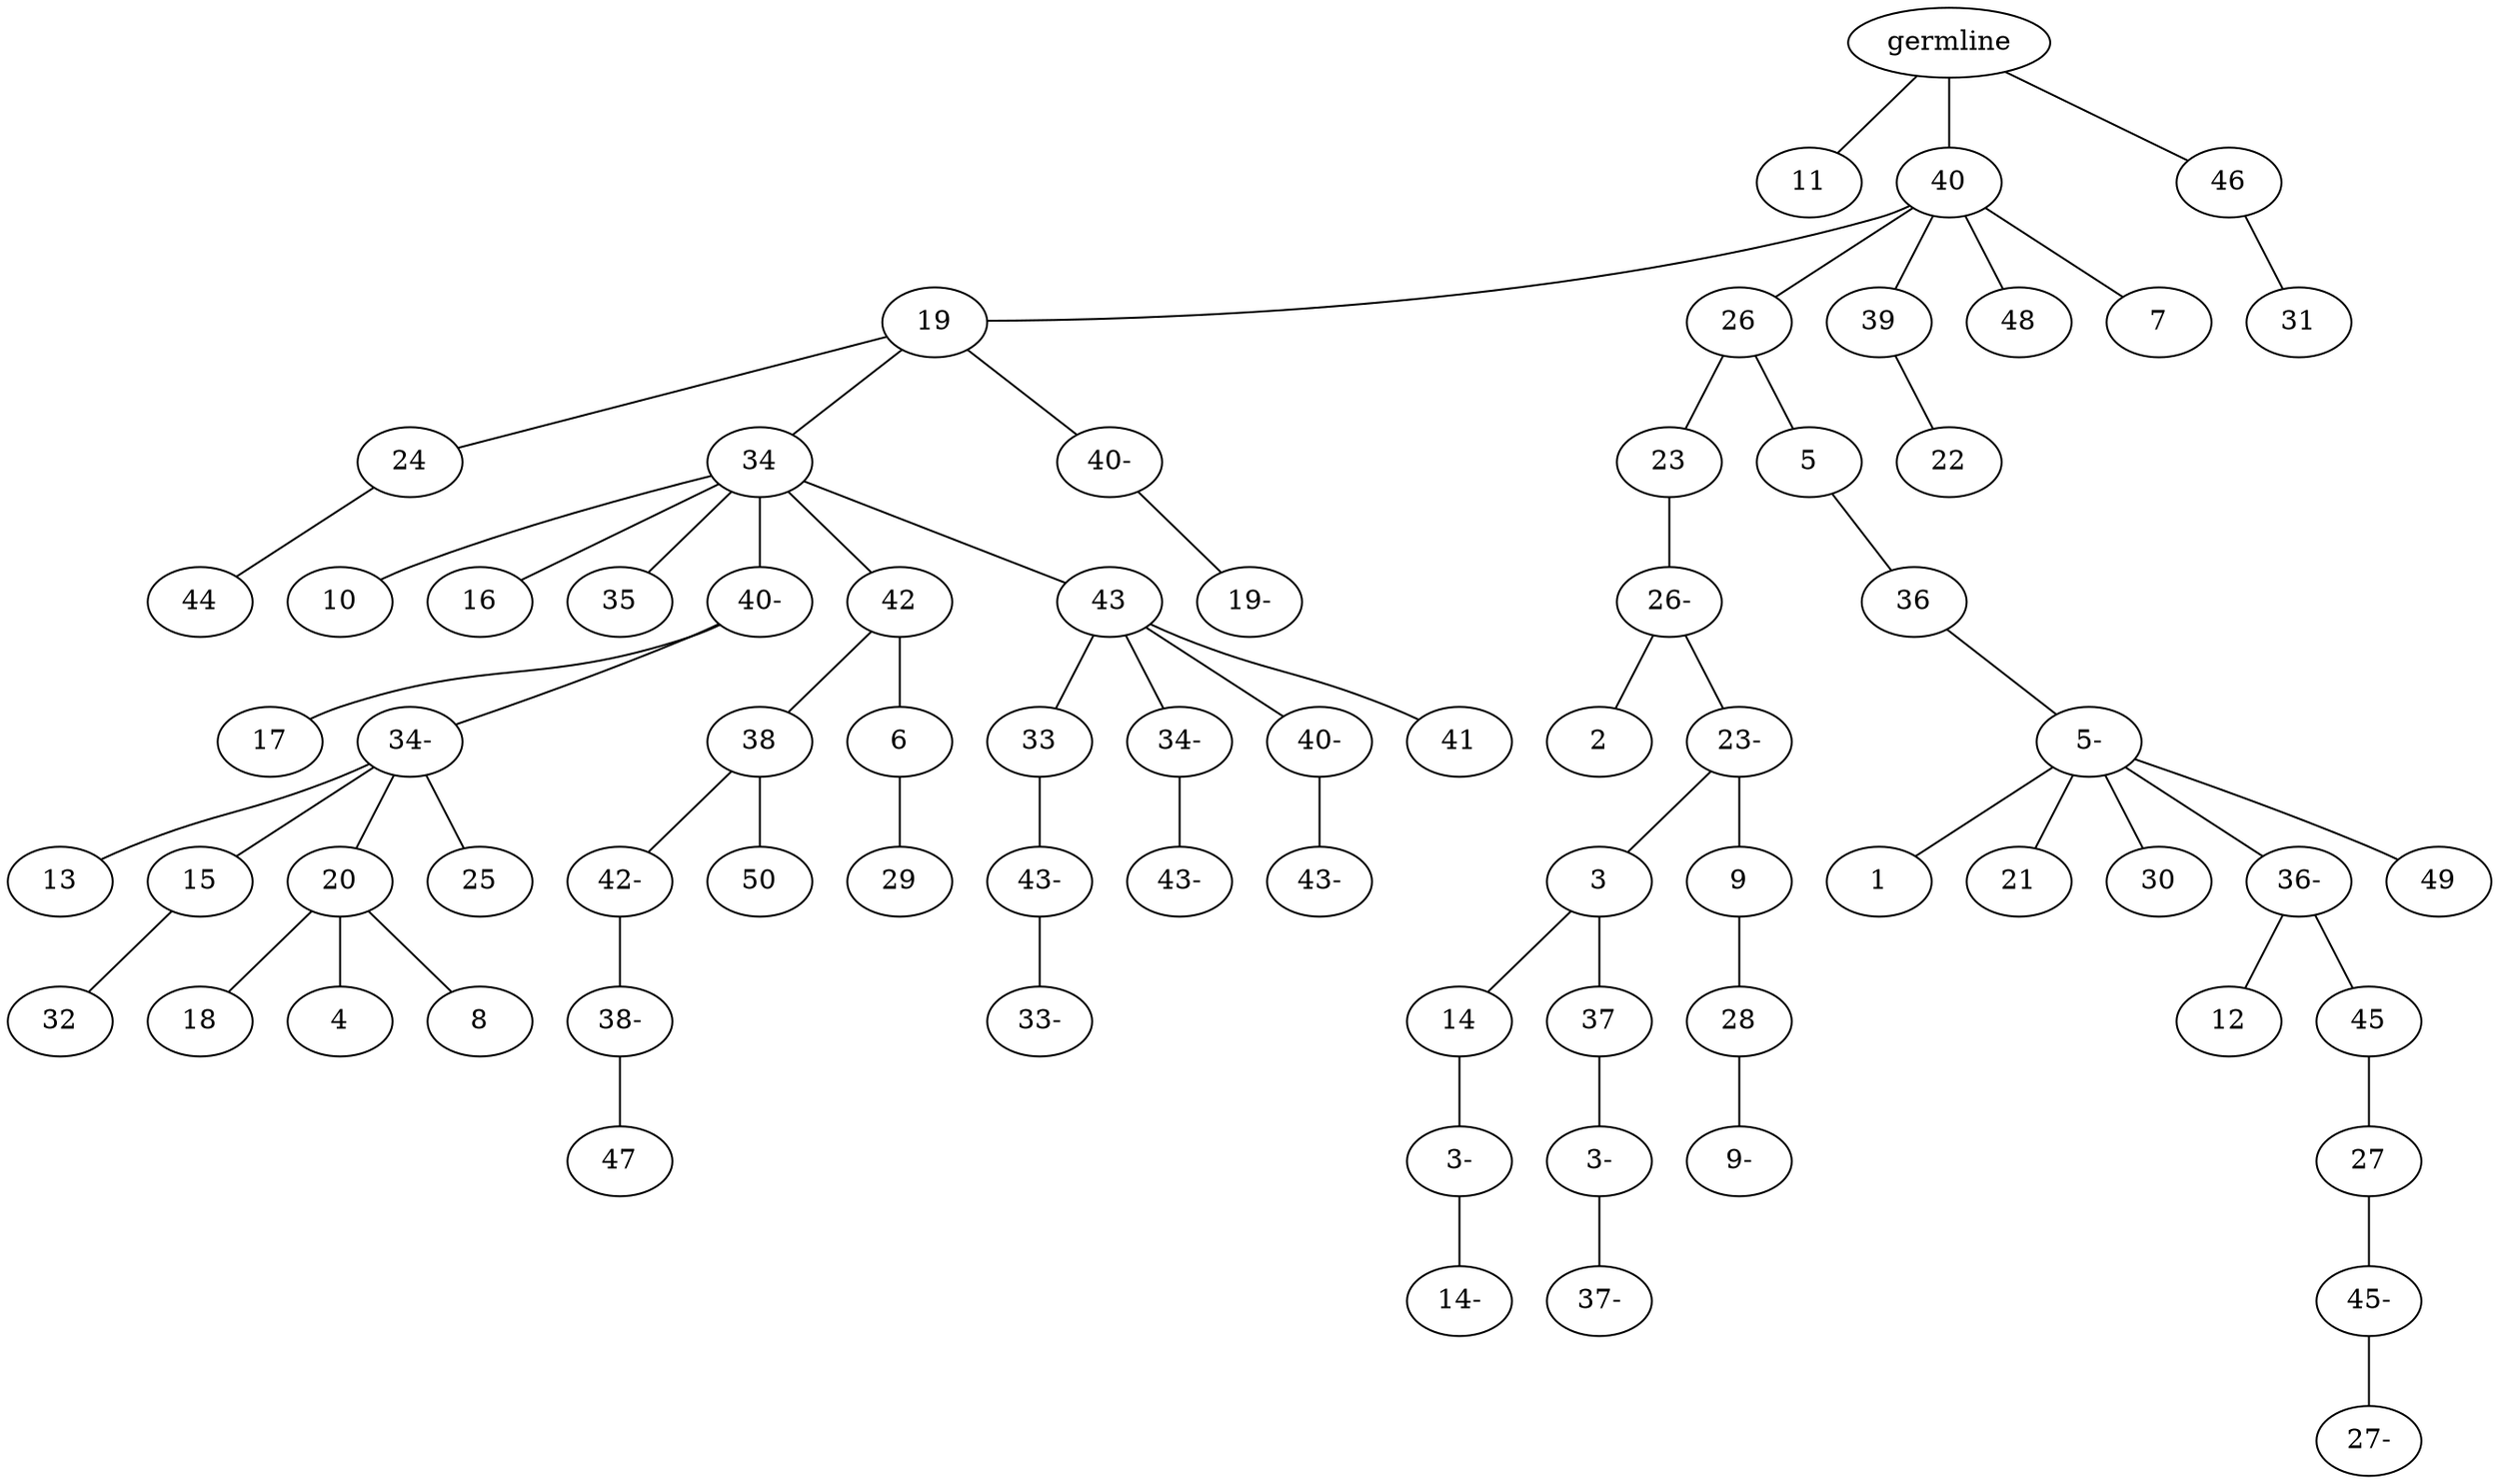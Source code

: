 graph tree {
    "139960950438352" [label="germline"];
    "139960934877120" [label="11"];
    "139960934876736" [label="40"];
    "139960934875728" [label="19"];
    "139960934877360" [label="24"];
    "139960934877696" [label="44"];
    "139960934878224" [label="34"];
    "139960934877840" [label="10"];
    "139960934877408" [label="16"];
    "139960934878272" [label="35"];
    "139960934878176" [label="40-"];
    "139960934878080" [label="17"];
    "139960934878656" [label="34-"];
    "139960943595824" [label="13"];
    "139960943596640" [label="15"];
    "139960943597312" [label="32"];
    "139960943595680" [label="20"];
    "139960943596592" [label="18"];
    "139960943597600" [label="4"];
    "139960936791584" [label="8"];
    "139960934878992" [label="25"];
    "139960934878368" [label="42"];
    "139960943596304" [label="38"];
    "139960943598176" [label="42-"];
    "139960943596928" [label="38-"];
    "139960943597360" [label="47"];
    "139960943597792" [label="50"];
    "139960943598608" [label="6"];
    "139960943597888" [label="29"];
    "139960934878032" [label="43"];
    "139960943597744" [label="33"];
    "139960943598128" [label="43-"];
    "139960943598512" [label="33-"];
    "139960943598896" [label="34-"];
    "139960943597696" [label="43-"];
    "139960943599136" [label="40-"];
    "139960943598656" [label="43-"];
    "139960943597552" [label="41"];
    "139960934879088" [label="40-"];
    "139960943599184" [label="19-"];
    "139960934876640" [label="26"];
    "139960943599424" [label="23"];
    "139960943598848" [label="26-"];
    "139960950411472" [label="2"];
    "139960950411424" [label="23-"];
    "139960950411664" [label="3"];
    "139960950412336" [label="14"];
    "139960950412672" [label="3-"];
    "139960950412960" [label="14-"];
    "139960950413200" [label="37"];
    "139960950412384" [label="3-"];
    "139960950413344" [label="37-"];
    "139960950413776" [label="9"];
    "139960950412096" [label="28"];
    "139960950413632" [label="9-"];
    "139960943598752" [label="5"];
    "139960950412192" [label="36"];
    "139960950414112" [label="5-"];
    "139960950413824" [label="1"];
    "139960950413440" [label="21"];
    "139960950413872" [label="30"];
    "139960950414160" [label="36-"];
    "139960950413536" [label="12"];
    "139960950414064" [label="45"];
    "139960950414592" [label="27"];
    "139960950415168" [label="45-"];
    "139960937927056" [label="27-"];
    "139960950414016" [label="49"];
    "139960934878512" [label="39"];
    "139960950411328" [label="22"];
    "139960950411760" [label="48"];
    "139960950414496" [label="7"];
    "139960934877648" [label="46"];
    "139960950414736" [label="31"];
    "139960950438352" -- "139960934877120";
    "139960950438352" -- "139960934876736";
    "139960950438352" -- "139960934877648";
    "139960934876736" -- "139960934875728";
    "139960934876736" -- "139960934876640";
    "139960934876736" -- "139960934878512";
    "139960934876736" -- "139960950411760";
    "139960934876736" -- "139960950414496";
    "139960934875728" -- "139960934877360";
    "139960934875728" -- "139960934878224";
    "139960934875728" -- "139960934879088";
    "139960934877360" -- "139960934877696";
    "139960934878224" -- "139960934877840";
    "139960934878224" -- "139960934877408";
    "139960934878224" -- "139960934878272";
    "139960934878224" -- "139960934878176";
    "139960934878224" -- "139960934878368";
    "139960934878224" -- "139960934878032";
    "139960934878176" -- "139960934878080";
    "139960934878176" -- "139960934878656";
    "139960934878656" -- "139960943595824";
    "139960934878656" -- "139960943596640";
    "139960934878656" -- "139960943595680";
    "139960934878656" -- "139960934878992";
    "139960943596640" -- "139960943597312";
    "139960943595680" -- "139960943596592";
    "139960943595680" -- "139960943597600";
    "139960943595680" -- "139960936791584";
    "139960934878368" -- "139960943596304";
    "139960934878368" -- "139960943598608";
    "139960943596304" -- "139960943598176";
    "139960943596304" -- "139960943597792";
    "139960943598176" -- "139960943596928";
    "139960943596928" -- "139960943597360";
    "139960943598608" -- "139960943597888";
    "139960934878032" -- "139960943597744";
    "139960934878032" -- "139960943598896";
    "139960934878032" -- "139960943599136";
    "139960934878032" -- "139960943597552";
    "139960943597744" -- "139960943598128";
    "139960943598128" -- "139960943598512";
    "139960943598896" -- "139960943597696";
    "139960943599136" -- "139960943598656";
    "139960934879088" -- "139960943599184";
    "139960934876640" -- "139960943599424";
    "139960934876640" -- "139960943598752";
    "139960943599424" -- "139960943598848";
    "139960943598848" -- "139960950411472";
    "139960943598848" -- "139960950411424";
    "139960950411424" -- "139960950411664";
    "139960950411424" -- "139960950413776";
    "139960950411664" -- "139960950412336";
    "139960950411664" -- "139960950413200";
    "139960950412336" -- "139960950412672";
    "139960950412672" -- "139960950412960";
    "139960950413200" -- "139960950412384";
    "139960950412384" -- "139960950413344";
    "139960950413776" -- "139960950412096";
    "139960950412096" -- "139960950413632";
    "139960943598752" -- "139960950412192";
    "139960950412192" -- "139960950414112";
    "139960950414112" -- "139960950413824";
    "139960950414112" -- "139960950413440";
    "139960950414112" -- "139960950413872";
    "139960950414112" -- "139960950414160";
    "139960950414112" -- "139960950414016";
    "139960950414160" -- "139960950413536";
    "139960950414160" -- "139960950414064";
    "139960950414064" -- "139960950414592";
    "139960950414592" -- "139960950415168";
    "139960950415168" -- "139960937927056";
    "139960934878512" -- "139960950411328";
    "139960934877648" -- "139960950414736";
}
